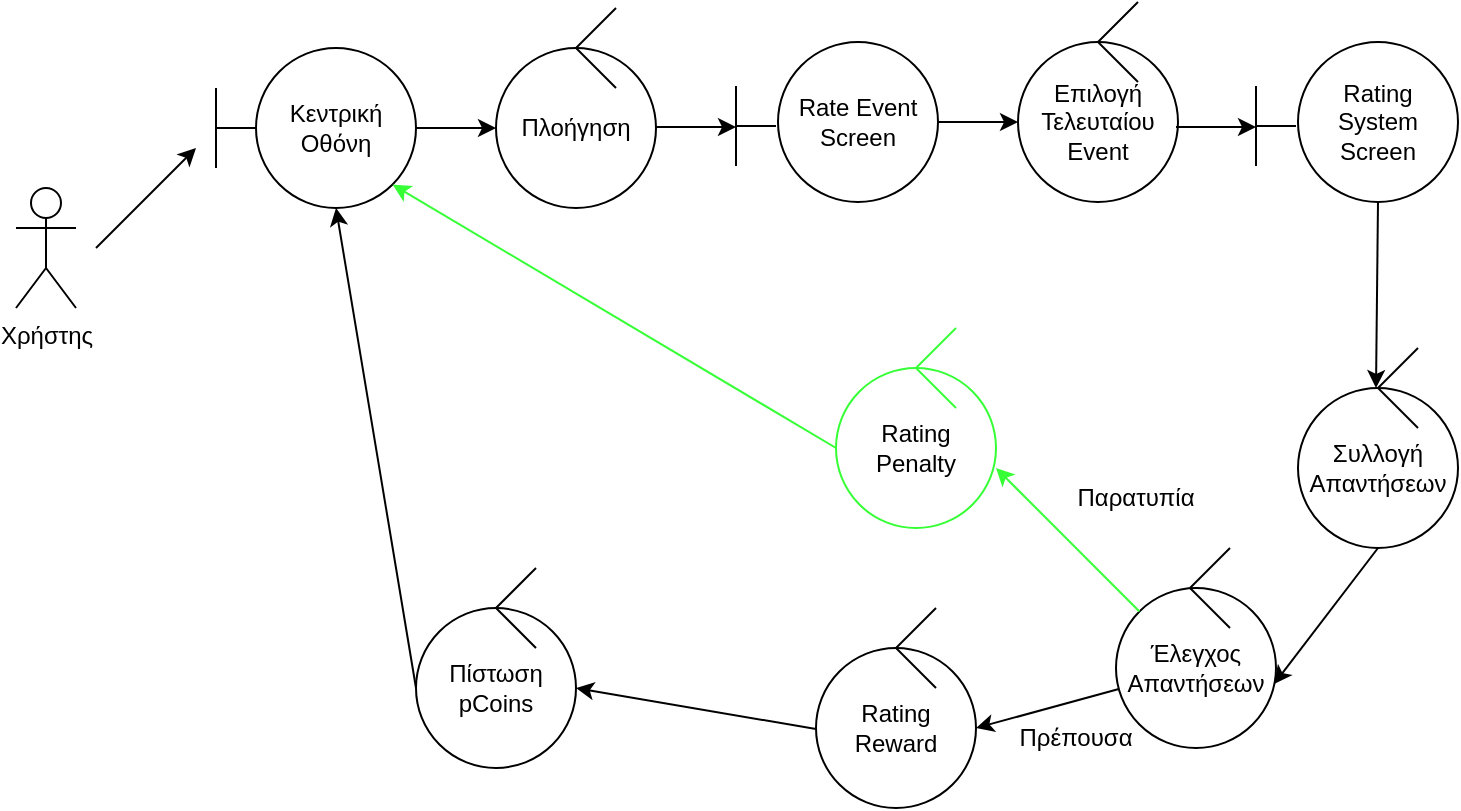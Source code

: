 <mxfile version="17.1.2" type="device"><diagram id="LXSGAUo0yqyR0kycL7uG" name="Page-1"><mxGraphModel dx="1364" dy="793" grid="1" gridSize="10" guides="1" tooltips="1" connect="1" arrows="1" fold="1" page="1" pageScale="1" pageWidth="850" pageHeight="1100" math="0" shadow="0"><root><mxCell id="0"/><mxCell id="1" parent="0"/><mxCell id="fk_i5qiKqpy0DmK9bZVW-65" value="Χρήστης" style="shape=umlActor;verticalLabelPosition=bottom;verticalAlign=top;html=1;outlineConnect=0;" parent="1" vertex="1"><mxGeometry x="40" y="550" width="30" height="60" as="geometry"/></mxCell><mxCell id="fk_i5qiKqpy0DmK9bZVW-66" value="" style="endArrow=none;html=1;rounded=0;" parent="1" edge="1"><mxGeometry width="50" height="50" relative="1" as="geometry"><mxPoint x="140" y="520" as="sourcePoint"/><mxPoint x="160" y="520" as="targetPoint"/></mxGeometry></mxCell><mxCell id="fk_i5qiKqpy0DmK9bZVW-67" value="" style="endArrow=none;html=1;rounded=0;" parent="1" edge="1"><mxGeometry width="50" height="50" relative="1" as="geometry"><mxPoint x="140" y="540" as="sourcePoint"/><mxPoint x="140" y="500" as="targetPoint"/></mxGeometry></mxCell><mxCell id="fk_i5qiKqpy0DmK9bZVW-68" value="" style="endArrow=classic;html=1;rounded=0;" parent="1" edge="1"><mxGeometry width="50" height="50" relative="1" as="geometry"><mxPoint x="80" y="580" as="sourcePoint"/><mxPoint x="130" y="530" as="targetPoint"/></mxGeometry></mxCell><mxCell id="fk_i5qiKqpy0DmK9bZVW-69" value="Κεντρική Οθόνη" style="ellipse;whiteSpace=wrap;html=1;aspect=fixed;" parent="1" vertex="1"><mxGeometry x="160" y="480" width="80" height="80" as="geometry"/></mxCell><mxCell id="fk_i5qiKqpy0DmK9bZVW-74" value="Πλοήγηση" style="ellipse;whiteSpace=wrap;html=1;aspect=fixed;" parent="1" vertex="1"><mxGeometry x="280" y="480" width="80" height="80" as="geometry"/></mxCell><mxCell id="fk_i5qiKqpy0DmK9bZVW-75" value="" style="endArrow=none;html=1;rounded=0;" parent="1" edge="1"><mxGeometry width="50" height="50" relative="1" as="geometry"><mxPoint x="320" y="480" as="sourcePoint"/><mxPoint x="340" y="460" as="targetPoint"/></mxGeometry></mxCell><mxCell id="fk_i5qiKqpy0DmK9bZVW-76" value="" style="endArrow=none;html=1;rounded=0;" parent="1" edge="1"><mxGeometry width="50" height="50" relative="1" as="geometry"><mxPoint x="320" y="480" as="sourcePoint"/><mxPoint x="340" y="500" as="targetPoint"/></mxGeometry></mxCell><mxCell id="fk_i5qiKqpy0DmK9bZVW-77" value="" style="endArrow=classic;html=1;rounded=0;entryX=0;entryY=0.5;entryDx=0;entryDy=0;" parent="1" target="fk_i5qiKqpy0DmK9bZVW-74" edge="1"><mxGeometry width="50" height="50" relative="1" as="geometry"><mxPoint x="240" y="520" as="sourcePoint"/><mxPoint x="330" y="530" as="targetPoint"/></mxGeometry></mxCell><mxCell id="fk_i5qiKqpy0DmK9bZVW-78" value="Rate Event Screen" style="ellipse;whiteSpace=wrap;html=1;aspect=fixed;" parent="1" vertex="1"><mxGeometry x="421" y="477" width="80" height="80" as="geometry"/></mxCell><mxCell id="fk_i5qiKqpy0DmK9bZVW-79" value="" style="endArrow=none;html=1;rounded=0;" parent="1" edge="1"><mxGeometry width="50" height="50" relative="1" as="geometry"><mxPoint x="400" y="539" as="sourcePoint"/><mxPoint x="400" y="499" as="targetPoint"/></mxGeometry></mxCell><mxCell id="fk_i5qiKqpy0DmK9bZVW-80" value="" style="endArrow=none;html=1;rounded=0;" parent="1" edge="1"><mxGeometry width="50" height="50" relative="1" as="geometry"><mxPoint x="400" y="519" as="sourcePoint"/><mxPoint x="420" y="519" as="targetPoint"/></mxGeometry></mxCell><mxCell id="fk_i5qiKqpy0DmK9bZVW-81" value="" style="endArrow=classic;html=1;rounded=0;entryX=0;entryY=0.5;entryDx=0;entryDy=0;" parent="1" edge="1"><mxGeometry width="50" height="50" relative="1" as="geometry"><mxPoint x="360" y="519.5" as="sourcePoint"/><mxPoint x="400" y="519.5" as="targetPoint"/></mxGeometry></mxCell><mxCell id="fk_i5qiKqpy0DmK9bZVW-82" value="Επιλογή Τελευταίου Event" style="ellipse;whiteSpace=wrap;html=1;aspect=fixed;" parent="1" vertex="1"><mxGeometry x="541" y="477" width="80" height="80" as="geometry"/></mxCell><mxCell id="fk_i5qiKqpy0DmK9bZVW-83" value="" style="endArrow=none;html=1;rounded=0;" parent="1" edge="1"><mxGeometry width="50" height="50" relative="1" as="geometry"><mxPoint x="581" y="477" as="sourcePoint"/><mxPoint x="601" y="457" as="targetPoint"/></mxGeometry></mxCell><mxCell id="fk_i5qiKqpy0DmK9bZVW-84" value="" style="endArrow=none;html=1;rounded=0;" parent="1" edge="1"><mxGeometry width="50" height="50" relative="1" as="geometry"><mxPoint x="581" y="477" as="sourcePoint"/><mxPoint x="601" y="497" as="targetPoint"/></mxGeometry></mxCell><mxCell id="fk_i5qiKqpy0DmK9bZVW-85" value="" style="endArrow=classic;html=1;rounded=0;entryX=0;entryY=0.5;entryDx=0;entryDy=0;" parent="1" target="fk_i5qiKqpy0DmK9bZVW-82" edge="1"><mxGeometry width="50" height="50" relative="1" as="geometry"><mxPoint x="501" y="517" as="sourcePoint"/><mxPoint x="591" y="527" as="targetPoint"/></mxGeometry></mxCell><mxCell id="fk_i5qiKqpy0DmK9bZVW-89" value="" style="endArrow=none;html=1;rounded=0;" parent="1" edge="1"><mxGeometry width="50" height="50" relative="1" as="geometry"><mxPoint x="660" y="539" as="sourcePoint"/><mxPoint x="660" y="499" as="targetPoint"/></mxGeometry></mxCell><mxCell id="fk_i5qiKqpy0DmK9bZVW-90" value="" style="endArrow=none;html=1;rounded=0;" parent="1" edge="1"><mxGeometry width="50" height="50" relative="1" as="geometry"><mxPoint x="660" y="519" as="sourcePoint"/><mxPoint x="680" y="519" as="targetPoint"/></mxGeometry></mxCell><mxCell id="fk_i5qiKqpy0DmK9bZVW-91" value="" style="endArrow=classic;html=1;rounded=0;entryX=0;entryY=0.5;entryDx=0;entryDy=0;" parent="1" edge="1"><mxGeometry width="50" height="50" relative="1" as="geometry"><mxPoint x="620" y="519.5" as="sourcePoint"/><mxPoint x="660" y="519.5" as="targetPoint"/></mxGeometry></mxCell><mxCell id="fk_i5qiKqpy0DmK9bZVW-92" value="Rating System Screen" style="ellipse;whiteSpace=wrap;html=1;aspect=fixed;" parent="1" vertex="1"><mxGeometry x="681" y="477" width="80" height="80" as="geometry"/></mxCell><mxCell id="fk_i5qiKqpy0DmK9bZVW-93" value="Συλλογή Απαντήσεων" style="ellipse;whiteSpace=wrap;html=1;aspect=fixed;" parent="1" vertex="1"><mxGeometry x="681" y="650" width="80" height="80" as="geometry"/></mxCell><mxCell id="fk_i5qiKqpy0DmK9bZVW-94" value="" style="endArrow=none;html=1;rounded=0;" parent="1" edge="1"><mxGeometry width="50" height="50" relative="1" as="geometry"><mxPoint x="721" y="650" as="sourcePoint"/><mxPoint x="741" y="630" as="targetPoint"/></mxGeometry></mxCell><mxCell id="fk_i5qiKqpy0DmK9bZVW-95" value="" style="endArrow=none;html=1;rounded=0;" parent="1" edge="1"><mxGeometry width="50" height="50" relative="1" as="geometry"><mxPoint x="721" y="650" as="sourcePoint"/><mxPoint x="741" y="670" as="targetPoint"/></mxGeometry></mxCell><mxCell id="fk_i5qiKqpy0DmK9bZVW-96" value="" style="endArrow=classic;html=1;rounded=0;exitX=0.5;exitY=1;exitDx=0;exitDy=0;" parent="1" source="fk_i5qiKqpy0DmK9bZVW-92" edge="1"><mxGeometry width="50" height="50" relative="1" as="geometry"><mxPoint x="641" y="690" as="sourcePoint"/><mxPoint x="720" y="650" as="targetPoint"/></mxGeometry></mxCell><mxCell id="fk_i5qiKqpy0DmK9bZVW-97" value="Έλεγχος Απαντήσεων" style="ellipse;whiteSpace=wrap;html=1;aspect=fixed;" parent="1" vertex="1"><mxGeometry x="590" y="750" width="80" height="80" as="geometry"/></mxCell><mxCell id="fk_i5qiKqpy0DmK9bZVW-98" value="" style="endArrow=none;html=1;rounded=0;" parent="1" edge="1"><mxGeometry width="50" height="50" relative="1" as="geometry"><mxPoint x="627" y="750" as="sourcePoint"/><mxPoint x="647" y="730" as="targetPoint"/></mxGeometry></mxCell><mxCell id="fk_i5qiKqpy0DmK9bZVW-99" value="" style="endArrow=none;html=1;rounded=0;" parent="1" edge="1"><mxGeometry width="50" height="50" relative="1" as="geometry"><mxPoint x="627" y="750" as="sourcePoint"/><mxPoint x="647" y="770" as="targetPoint"/></mxGeometry></mxCell><mxCell id="fk_i5qiKqpy0DmK9bZVW-100" value="" style="endArrow=classic;html=1;rounded=0;exitX=0.5;exitY=1;exitDx=0;exitDy=0;entryX=0.988;entryY=0.6;entryDx=0;entryDy=0;entryPerimeter=0;" parent="1" source="fk_i5qiKqpy0DmK9bZVW-93" target="fk_i5qiKqpy0DmK9bZVW-97" edge="1"><mxGeometry width="50" height="50" relative="1" as="geometry"><mxPoint x="400" y="600" as="sourcePoint"/><mxPoint x="450" y="550" as="targetPoint"/></mxGeometry></mxCell><mxCell id="fk_i5qiKqpy0DmK9bZVW-101" value="" style="endArrow=classic;html=1;rounded=0;" parent="1" source="fk_i5qiKqpy0DmK9bZVW-97" edge="1"><mxGeometry width="50" height="50" relative="1" as="geometry"><mxPoint x="491" y="860" as="sourcePoint"/><mxPoint x="520" y="820" as="targetPoint"/></mxGeometry></mxCell><mxCell id="fk_i5qiKqpy0DmK9bZVW-105" value="Πρέπουσα" style="text;html=1;strokeColor=none;fillColor=none;align=center;verticalAlign=middle;whiteSpace=wrap;rounded=0;" parent="1" vertex="1"><mxGeometry x="540" y="810" width="60" height="30" as="geometry"/></mxCell><mxCell id="fk_i5qiKqpy0DmK9bZVW-109" value="Rating Reward" style="ellipse;whiteSpace=wrap;html=1;aspect=fixed;" parent="1" vertex="1"><mxGeometry x="440" y="780" width="80" height="80" as="geometry"/></mxCell><mxCell id="fk_i5qiKqpy0DmK9bZVW-110" value="" style="endArrow=none;html=1;rounded=0;" parent="1" edge="1"><mxGeometry width="50" height="50" relative="1" as="geometry"><mxPoint x="480" y="780" as="sourcePoint"/><mxPoint x="500" y="760" as="targetPoint"/></mxGeometry></mxCell><mxCell id="fk_i5qiKqpy0DmK9bZVW-111" value="" style="endArrow=none;html=1;rounded=0;" parent="1" edge="1"><mxGeometry width="50" height="50" relative="1" as="geometry"><mxPoint x="480" y="780" as="sourcePoint"/><mxPoint x="500" y="800" as="targetPoint"/></mxGeometry></mxCell><mxCell id="ATrJfUnYTQHhDiKLP3Zh-1" value="Πίστωση pCoins" style="ellipse;whiteSpace=wrap;html=1;aspect=fixed;" vertex="1" parent="1"><mxGeometry x="240.0" y="760" width="80" height="80" as="geometry"/></mxCell><mxCell id="ATrJfUnYTQHhDiKLP3Zh-2" value="" style="endArrow=none;html=1;rounded=0;" edge="1" parent="1"><mxGeometry width="50" height="50" relative="1" as="geometry"><mxPoint x="280" y="760" as="sourcePoint"/><mxPoint x="300" y="740" as="targetPoint"/></mxGeometry></mxCell><mxCell id="ATrJfUnYTQHhDiKLP3Zh-3" value="" style="endArrow=none;html=1;rounded=0;" edge="1" parent="1"><mxGeometry width="50" height="50" relative="1" as="geometry"><mxPoint x="280" y="760" as="sourcePoint"/><mxPoint x="300" y="780" as="targetPoint"/></mxGeometry></mxCell><mxCell id="ATrJfUnYTQHhDiKLP3Zh-4" value="" style="endArrow=classic;html=1;rounded=0;entryX=1;entryY=0.5;entryDx=0;entryDy=0;" edge="1" parent="1" target="ATrJfUnYTQHhDiKLP3Zh-1"><mxGeometry width="50" height="50" relative="1" as="geometry"><mxPoint x="439.999" y="820.525" as="sourcePoint"/><mxPoint x="368.59" y="840" as="targetPoint"/></mxGeometry></mxCell><mxCell id="ATrJfUnYTQHhDiKLP3Zh-5" value="" style="endArrow=classic;html=1;rounded=0;exitX=0;exitY=0.5;exitDx=0;exitDy=0;entryX=0.5;entryY=1;entryDx=0;entryDy=0;" edge="1" parent="1" source="ATrJfUnYTQHhDiKLP3Zh-1" target="fk_i5qiKqpy0DmK9bZVW-69"><mxGeometry width="50" height="50" relative="1" as="geometry"><mxPoint x="731" y="567" as="sourcePoint"/><mxPoint x="730" y="660" as="targetPoint"/></mxGeometry></mxCell><mxCell id="ATrJfUnYTQHhDiKLP3Zh-6" value="" style="endArrow=classic;html=1;rounded=0;exitX=0;exitY=0;exitDx=0;exitDy=0;strokeColor=#36FF36;" edge="1" parent="1" source="fk_i5qiKqpy0DmK9bZVW-97"><mxGeometry width="50" height="50" relative="1" as="geometry"><mxPoint x="552.96" y="670" as="sourcePoint"/><mxPoint x="530" y="690" as="targetPoint"/></mxGeometry></mxCell><mxCell id="ATrJfUnYTQHhDiKLP3Zh-7" value="Παρατυπία" style="text;html=1;strokeColor=none;fillColor=none;align=center;verticalAlign=middle;whiteSpace=wrap;rounded=0;fontColor=#000000;" vertex="1" parent="1"><mxGeometry x="570" y="690" width="60" height="30" as="geometry"/></mxCell><mxCell id="ATrJfUnYTQHhDiKLP3Zh-11" value="Rating Penalty" style="ellipse;whiteSpace=wrap;html=1;aspect=fixed;strokeColor=#36FF36;" vertex="1" parent="1"><mxGeometry x="450" y="640" width="80" height="80" as="geometry"/></mxCell><mxCell id="ATrJfUnYTQHhDiKLP3Zh-12" value="" style="endArrow=none;html=1;rounded=0;strokeColor=#36FF36;" edge="1" parent="1"><mxGeometry width="50" height="50" relative="1" as="geometry"><mxPoint x="490" y="640" as="sourcePoint"/><mxPoint x="510" y="620" as="targetPoint"/></mxGeometry></mxCell><mxCell id="ATrJfUnYTQHhDiKLP3Zh-13" value="" style="endArrow=none;html=1;rounded=0;strokeColor=#36FF36;" edge="1" parent="1"><mxGeometry width="50" height="50" relative="1" as="geometry"><mxPoint x="490" y="640" as="sourcePoint"/><mxPoint x="510" y="660" as="targetPoint"/></mxGeometry></mxCell><mxCell id="ATrJfUnYTQHhDiKLP3Zh-14" value="" style="endArrow=classic;html=1;rounded=0;exitX=0;exitY=0.5;exitDx=0;exitDy=0;strokeColor=#36FF36;entryX=1;entryY=1;entryDx=0;entryDy=0;" edge="1" parent="1" source="ATrJfUnYTQHhDiKLP3Zh-11" target="fk_i5qiKqpy0DmK9bZVW-69"><mxGeometry width="50" height="50" relative="1" as="geometry"><mxPoint x="449.996" y="661.716" as="sourcePoint"/><mxPoint x="378.28" y="590" as="targetPoint"/></mxGeometry></mxCell></root></mxGraphModel></diagram></mxfile>